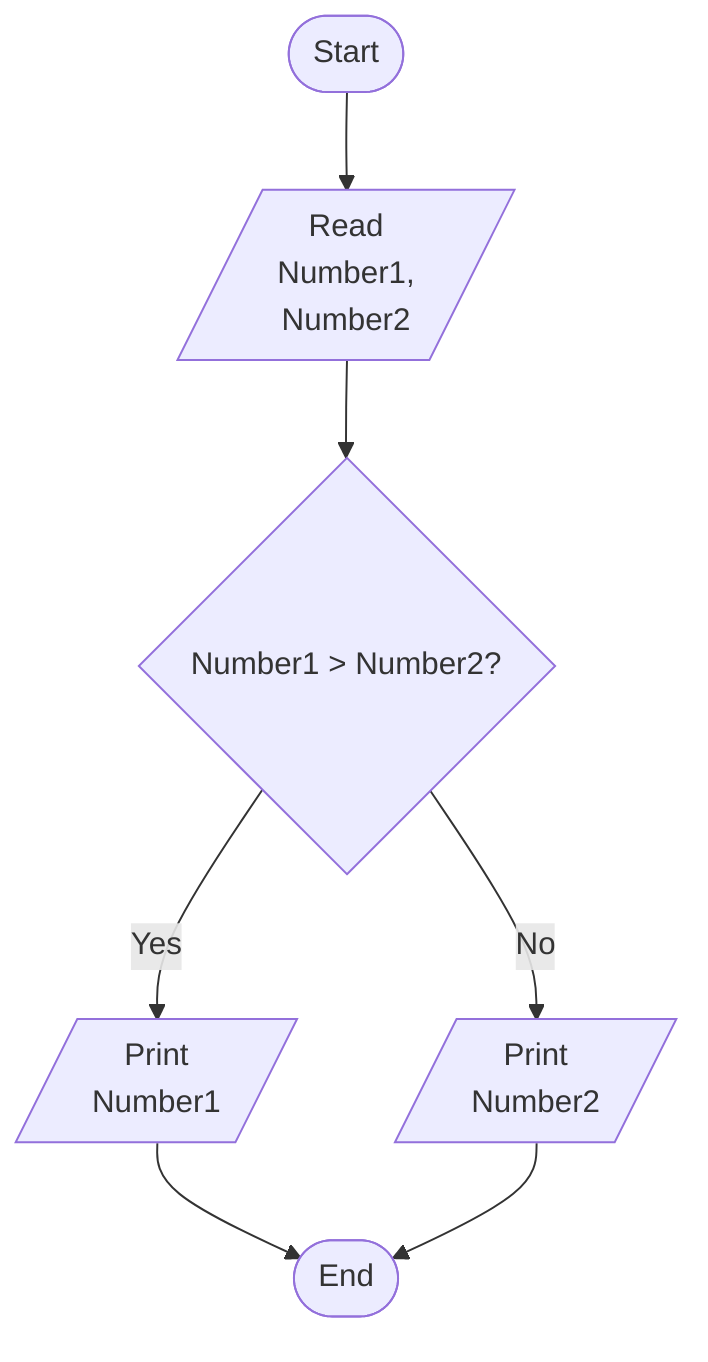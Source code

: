 %% Write a program to ask the user to enter:
%% • Number1
%% • Number2
%% Then print the Max Number
%% Steps
%% Step 1: Ask the user to enter (Number1, Number2)
%% Step 2: If Number1 > Number2, then Number1 is Max, Otherwise Number2 is Max
%% Step 2: Print MaximumNumber Accordingly

flowchart TD
    Start([Start])
    ReadTwoNumbers[/Read\nNumber1,\nNumber2/]
    WhoIsBigger{Number1 > Number2?}
    PrintNumber1[/Print\nNumber1/]
    PrintNumber2[/Print\nNumber2/]
    End([End])
    Start --> ReadTwoNumbers --> WhoIsBigger -- Yes --> PrintNumber1 --> End
    WhoIsBigger -- No --> PrintNumber2 --> End